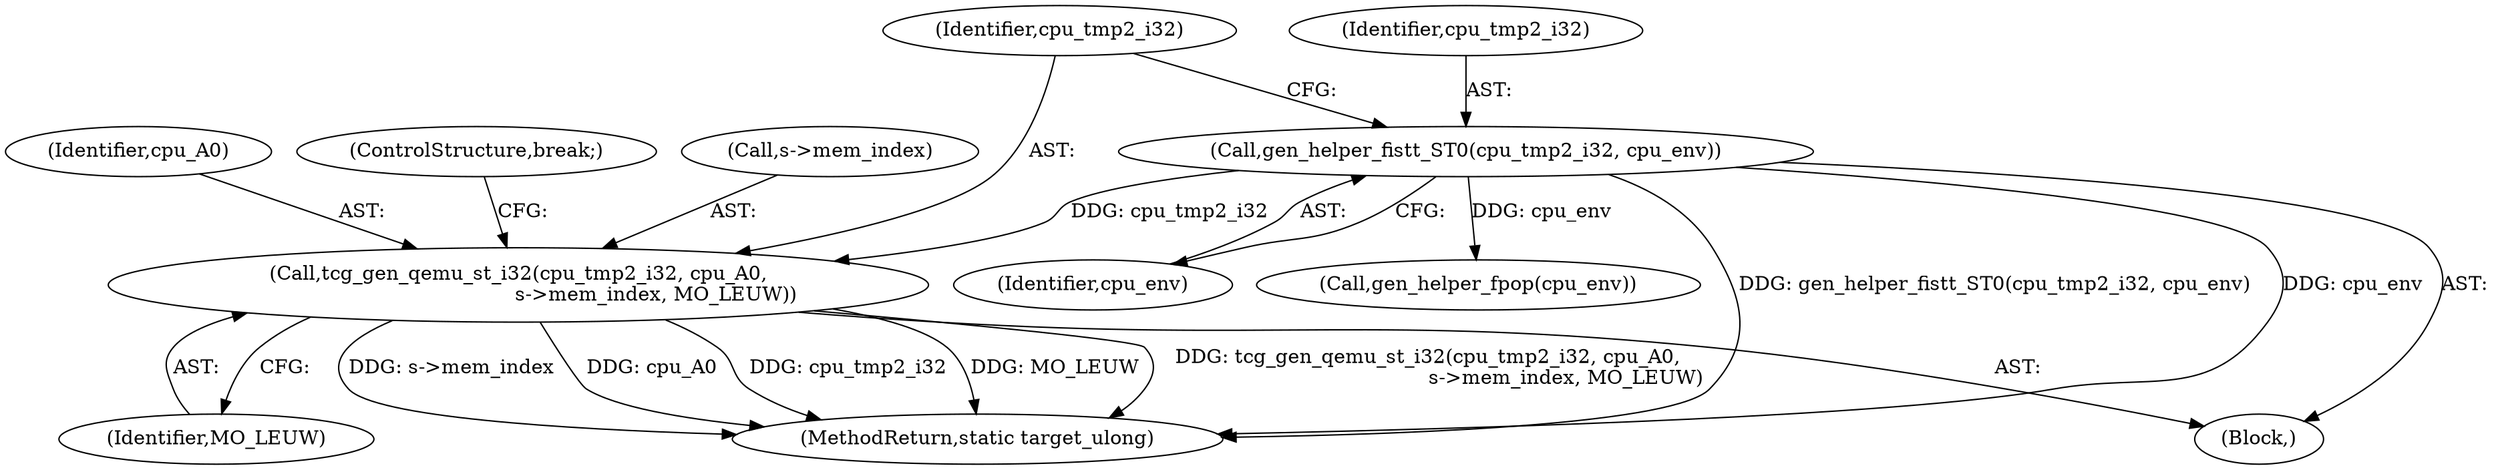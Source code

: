 digraph "0_qemu_30663fd26c0307e414622c7a8607fbc04f92ec14@pointer" {
"1004658" [label="(Call,tcg_gen_qemu_st_i32(cpu_tmp2_i32, cpu_A0,\n                                            s->mem_index, MO_LEUW))"];
"1004655" [label="(Call,gen_helper_fistt_ST0(cpu_tmp2_i32, cpu_env))"];
"1004666" [label="(Call,gen_helper_fpop(cpu_env))"];
"1011840" [label="(MethodReturn,static target_ulong)"];
"1004655" [label="(Call,gen_helper_fistt_ST0(cpu_tmp2_i32, cpu_env))"];
"1004628" [label="(Block,)"];
"1004665" [label="(ControlStructure,break;)"];
"1004664" [label="(Identifier,MO_LEUW)"];
"1004656" [label="(Identifier,cpu_tmp2_i32)"];
"1004659" [label="(Identifier,cpu_tmp2_i32)"];
"1004661" [label="(Call,s->mem_index)"];
"1004658" [label="(Call,tcg_gen_qemu_st_i32(cpu_tmp2_i32, cpu_A0,\n                                            s->mem_index, MO_LEUW))"];
"1004660" [label="(Identifier,cpu_A0)"];
"1004657" [label="(Identifier,cpu_env)"];
"1004658" -> "1004628"  [label="AST: "];
"1004658" -> "1004664"  [label="CFG: "];
"1004659" -> "1004658"  [label="AST: "];
"1004660" -> "1004658"  [label="AST: "];
"1004661" -> "1004658"  [label="AST: "];
"1004664" -> "1004658"  [label="AST: "];
"1004665" -> "1004658"  [label="CFG: "];
"1004658" -> "1011840"  [label="DDG: s->mem_index"];
"1004658" -> "1011840"  [label="DDG: cpu_A0"];
"1004658" -> "1011840"  [label="DDG: cpu_tmp2_i32"];
"1004658" -> "1011840"  [label="DDG: MO_LEUW"];
"1004658" -> "1011840"  [label="DDG: tcg_gen_qemu_st_i32(cpu_tmp2_i32, cpu_A0,\n                                            s->mem_index, MO_LEUW)"];
"1004655" -> "1004658"  [label="DDG: cpu_tmp2_i32"];
"1004655" -> "1004628"  [label="AST: "];
"1004655" -> "1004657"  [label="CFG: "];
"1004656" -> "1004655"  [label="AST: "];
"1004657" -> "1004655"  [label="AST: "];
"1004659" -> "1004655"  [label="CFG: "];
"1004655" -> "1011840"  [label="DDG: cpu_env"];
"1004655" -> "1011840"  [label="DDG: gen_helper_fistt_ST0(cpu_tmp2_i32, cpu_env)"];
"1004655" -> "1004666"  [label="DDG: cpu_env"];
}

